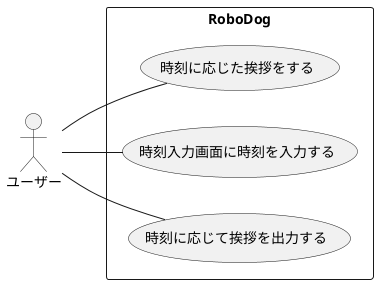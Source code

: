 @startuml 時刻に応じた挨拶
left to right direction
actor "ユーザー" as fc
rectangle RoboDog {
  usecase "時刻に応じた挨拶をする" as UC1
  usecase "時刻入力画面に時刻を入力する" as UC2
  usecase "時刻に応じて挨拶を出力する" as UC3
}
fc -- UC1
fc -- UC2
fc -- UC3
@enduml
